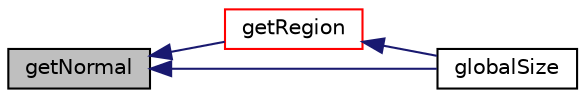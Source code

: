 digraph "getNormal"
{
  bgcolor="transparent";
  edge [fontname="Helvetica",fontsize="10",labelfontname="Helvetica",labelfontsize="10"];
  node [fontname="Helvetica",fontsize="10",shape=record];
  rankdir="LR";
  Node3522 [label="getNormal",height=0.2,width=0.4,color="black", fillcolor="grey75", style="filled", fontcolor="black"];
  Node3522 -> Node3523 [dir="back",color="midnightblue",fontsize="10",style="solid",fontname="Helvetica"];
  Node3523 [label="getRegion",height=0.2,width=0.4,color="red",URL="$a29993.html#ab2bcdcc4dd1bdb5a9e1d1025292bdf24",tooltip="From a set of points and indices get the region. "];
  Node3523 -> Node3527 [dir="back",color="midnightblue",fontsize="10",style="solid",fontname="Helvetica"];
  Node3527 [label="globalSize",height=0.2,width=0.4,color="black",URL="$a29993.html#ac5f772f3178732f6a128f36aac0212fd",tooltip="Range of global indices that can be returned. "];
  Node3522 -> Node3527 [dir="back",color="midnightblue",fontsize="10",style="solid",fontname="Helvetica"];
}
